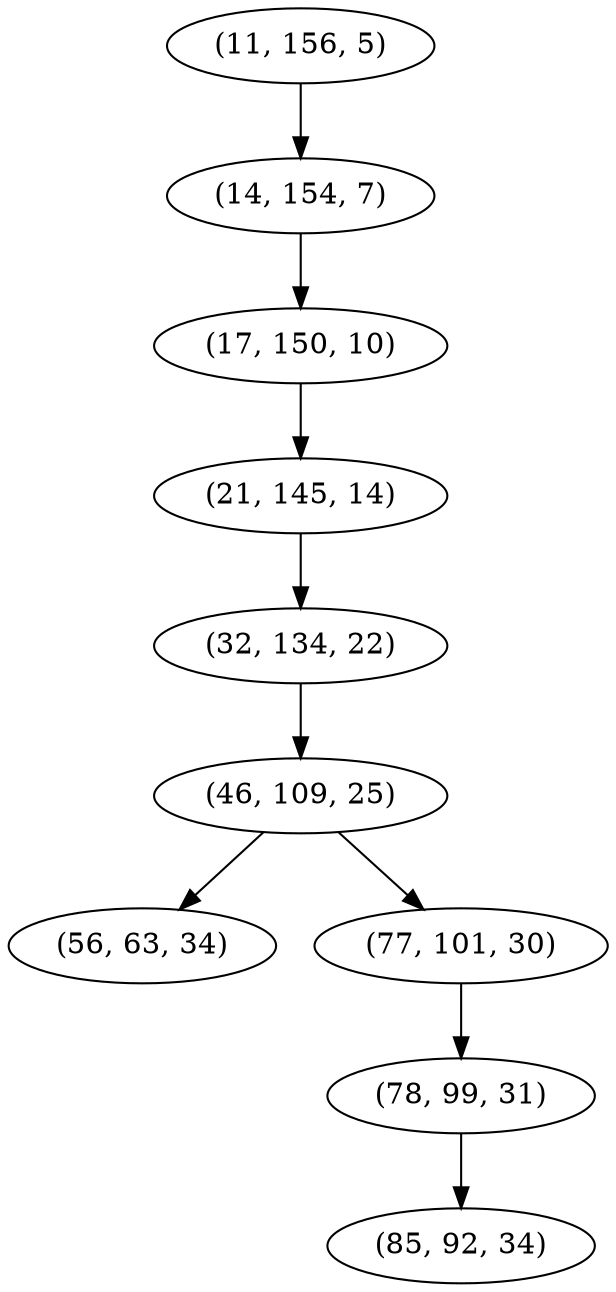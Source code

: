 digraph tree {
    "(11, 156, 5)";
    "(14, 154, 7)";
    "(17, 150, 10)";
    "(21, 145, 14)";
    "(32, 134, 22)";
    "(46, 109, 25)";
    "(56, 63, 34)";
    "(77, 101, 30)";
    "(78, 99, 31)";
    "(85, 92, 34)";
    "(11, 156, 5)" -> "(14, 154, 7)";
    "(14, 154, 7)" -> "(17, 150, 10)";
    "(17, 150, 10)" -> "(21, 145, 14)";
    "(21, 145, 14)" -> "(32, 134, 22)";
    "(32, 134, 22)" -> "(46, 109, 25)";
    "(46, 109, 25)" -> "(56, 63, 34)";
    "(46, 109, 25)" -> "(77, 101, 30)";
    "(77, 101, 30)" -> "(78, 99, 31)";
    "(78, 99, 31)" -> "(85, 92, 34)";
}
